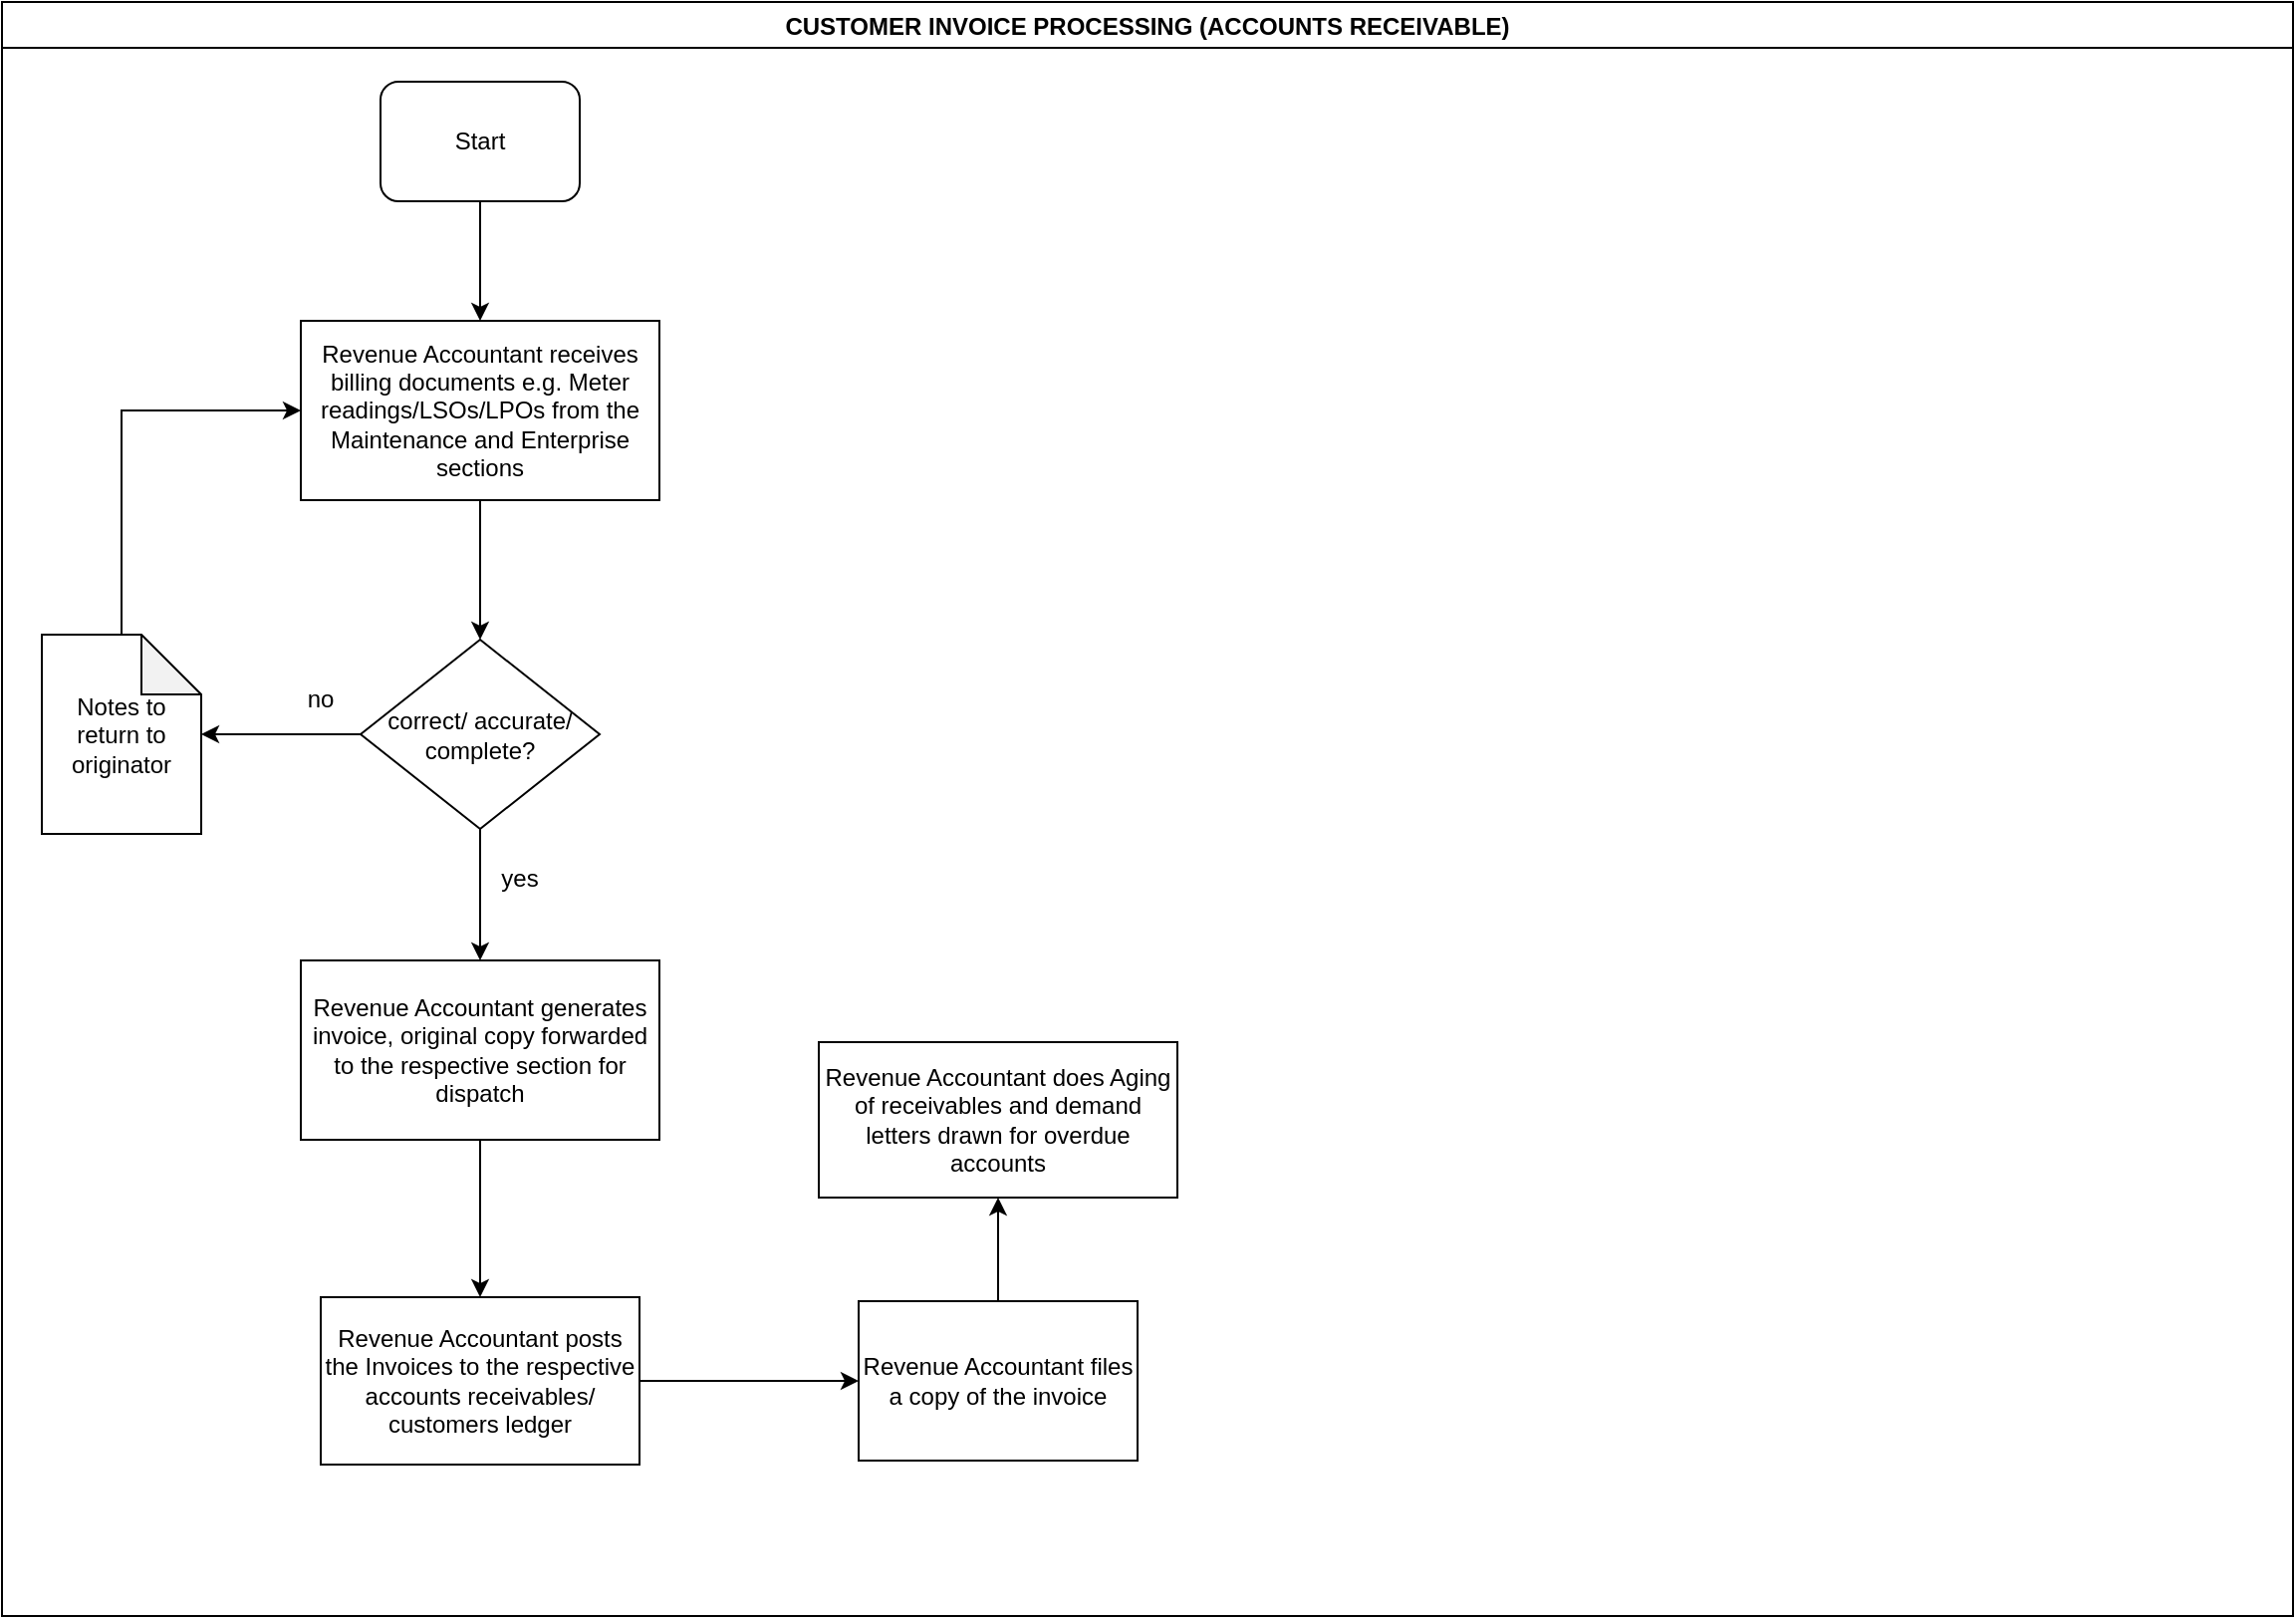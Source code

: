 <mxfile version="13.10.9" type="github">
  <diagram id="5-Zab5vDNF4LBHiWge62" name="Page-1">
    <mxGraphModel dx="1038" dy="547" grid="1" gridSize="10" guides="1" tooltips="1" connect="1" arrows="1" fold="1" page="1" pageScale="1" pageWidth="1169" pageHeight="827" math="0" shadow="0">
      <root>
        <mxCell id="0" />
        <mxCell id="1" parent="0" />
        <mxCell id="2TRREouervGF3PXGptxk-1" value="&#xa;CUSTOMER INVOICE PROCESSING (ACCOUNTS RECEIVABLE)&#xa;" style="swimlane;" vertex="1" parent="1">
          <mxGeometry x="10" y="10" width="1150" height="810" as="geometry" />
        </mxCell>
        <mxCell id="2TRREouervGF3PXGptxk-2" value="Start" style="rounded=1;whiteSpace=wrap;html=1;" vertex="1" parent="2TRREouervGF3PXGptxk-1">
          <mxGeometry x="190" y="40" width="100" height="60" as="geometry" />
        </mxCell>
        <mxCell id="2TRREouervGF3PXGptxk-5" value="Revenue Accountant receives billing documents e.g. Meter readings/LSOs/LPOs from the Maintenance and Enterprise sections" style="rounded=0;whiteSpace=wrap;html=1;" vertex="1" parent="2TRREouervGF3PXGptxk-1">
          <mxGeometry x="150" y="160" width="180" height="90" as="geometry" />
        </mxCell>
        <mxCell id="2TRREouervGF3PXGptxk-4" value="" style="edgeStyle=orthogonalEdgeStyle;rounded=0;orthogonalLoop=1;jettySize=auto;html=1;entryX=0.5;entryY=0;entryDx=0;entryDy=0;" edge="1" parent="2TRREouervGF3PXGptxk-1" source="2TRREouervGF3PXGptxk-2" target="2TRREouervGF3PXGptxk-5">
          <mxGeometry relative="1" as="geometry">
            <mxPoint x="240" y="180" as="targetPoint" />
          </mxGeometry>
        </mxCell>
        <mxCell id="2TRREouervGF3PXGptxk-6" value="Revenue Accountant generates invoice, original copy forwarded to the respective section for dispatch" style="whiteSpace=wrap;html=1;rounded=0;" vertex="1" parent="2TRREouervGF3PXGptxk-1">
          <mxGeometry x="150" y="481" width="180" height="90" as="geometry" />
        </mxCell>
        <mxCell id="2TRREouervGF3PXGptxk-16" value="yes" style="text;html=1;strokeColor=none;fillColor=none;align=center;verticalAlign=middle;whiteSpace=wrap;rounded=0;" vertex="1" parent="2TRREouervGF3PXGptxk-1">
          <mxGeometry x="240" y="430" width="40" height="20" as="geometry" />
        </mxCell>
        <mxCell id="2TRREouervGF3PXGptxk-17" value="no" style="text;html=1;strokeColor=none;fillColor=none;align=center;verticalAlign=middle;whiteSpace=wrap;rounded=0;" vertex="1" parent="2TRREouervGF3PXGptxk-1">
          <mxGeometry x="140" y="340" width="40" height="20" as="geometry" />
        </mxCell>
        <mxCell id="2TRREouervGF3PXGptxk-18" value="Notes to return to originator" style="shape=note;whiteSpace=wrap;html=1;backgroundOutline=1;darkOpacity=0.05;" vertex="1" parent="2TRREouervGF3PXGptxk-1">
          <mxGeometry x="20" y="317.5" width="80" height="100" as="geometry" />
        </mxCell>
        <mxCell id="2TRREouervGF3PXGptxk-20" value="" style="edgeStyle=orthogonalEdgeStyle;rounded=0;orthogonalLoop=1;jettySize=auto;html=1;entryX=0;entryY=0.5;entryDx=0;entryDy=0;" edge="1" parent="2TRREouervGF3PXGptxk-1" source="2TRREouervGF3PXGptxk-18" target="2TRREouervGF3PXGptxk-5">
          <mxGeometry relative="1" as="geometry">
            <mxPoint x="60" y="217.5" as="targetPoint" />
            <Array as="points">
              <mxPoint x="60" y="205" />
            </Array>
          </mxGeometry>
        </mxCell>
        <mxCell id="2TRREouervGF3PXGptxk-21" value="Revenue Accountant posts the Invoices to the respective accounts receivables/ customers ledger" style="whiteSpace=wrap;html=1;rounded=0;" vertex="1" parent="2TRREouervGF3PXGptxk-1">
          <mxGeometry x="160" y="650" width="160" height="84" as="geometry" />
        </mxCell>
        <mxCell id="2TRREouervGF3PXGptxk-22" value="" style="edgeStyle=orthogonalEdgeStyle;rounded=0;orthogonalLoop=1;jettySize=auto;html=1;" edge="1" parent="2TRREouervGF3PXGptxk-1" source="2TRREouervGF3PXGptxk-6" target="2TRREouervGF3PXGptxk-21">
          <mxGeometry relative="1" as="geometry" />
        </mxCell>
        <mxCell id="2TRREouervGF3PXGptxk-25" value="Revenue Accountant files a copy of the invoice" style="whiteSpace=wrap;html=1;rounded=0;" vertex="1" parent="2TRREouervGF3PXGptxk-1">
          <mxGeometry x="430" y="652" width="140" height="80" as="geometry" />
        </mxCell>
        <mxCell id="2TRREouervGF3PXGptxk-26" value="" style="edgeStyle=orthogonalEdgeStyle;rounded=0;orthogonalLoop=1;jettySize=auto;html=1;" edge="1" parent="2TRREouervGF3PXGptxk-1" source="2TRREouervGF3PXGptxk-21" target="2TRREouervGF3PXGptxk-25">
          <mxGeometry relative="1" as="geometry" />
        </mxCell>
        <mxCell id="2TRREouervGF3PXGptxk-11" value="" style="edgeStyle=orthogonalEdgeStyle;rounded=0;orthogonalLoop=1;jettySize=auto;html=1;" edge="1" parent="1" source="2TRREouervGF3PXGptxk-8" target="2TRREouervGF3PXGptxk-18">
          <mxGeometry relative="1" as="geometry">
            <mxPoint x="110" y="377.5" as="targetPoint" />
          </mxGeometry>
        </mxCell>
        <mxCell id="2TRREouervGF3PXGptxk-13" value="" style="edgeStyle=orthogonalEdgeStyle;rounded=0;orthogonalLoop=1;jettySize=auto;html=1;entryX=0.5;entryY=0;entryDx=0;entryDy=0;" edge="1" parent="1" source="2TRREouervGF3PXGptxk-8" target="2TRREouervGF3PXGptxk-6">
          <mxGeometry relative="1" as="geometry">
            <mxPoint x="250" y="512.5" as="targetPoint" />
          </mxGeometry>
        </mxCell>
        <mxCell id="2TRREouervGF3PXGptxk-8" value="correct/ accurate/ complete?" style="rhombus;whiteSpace=wrap;html=1;rounded=0;" vertex="1" parent="1">
          <mxGeometry x="190" y="330" width="120" height="95" as="geometry" />
        </mxCell>
        <mxCell id="2TRREouervGF3PXGptxk-9" value="" style="edgeStyle=orthogonalEdgeStyle;rounded=0;orthogonalLoop=1;jettySize=auto;html=1;" edge="1" parent="1" source="2TRREouervGF3PXGptxk-5" target="2TRREouervGF3PXGptxk-8">
          <mxGeometry relative="1" as="geometry" />
        </mxCell>
        <mxCell id="2TRREouervGF3PXGptxk-28" value="" style="edgeStyle=orthogonalEdgeStyle;rounded=0;orthogonalLoop=1;jettySize=auto;html=1;" edge="1" parent="1" source="2TRREouervGF3PXGptxk-25" target="2TRREouervGF3PXGptxk-27">
          <mxGeometry relative="1" as="geometry" />
        </mxCell>
        <mxCell id="2TRREouervGF3PXGptxk-27" value="Revenue Accountant does Aging of receivables and demand letters drawn for overdue accounts" style="whiteSpace=wrap;html=1;rounded=0;" vertex="1" parent="1">
          <mxGeometry x="420" y="532" width="180" height="78" as="geometry" />
        </mxCell>
      </root>
    </mxGraphModel>
  </diagram>
</mxfile>
